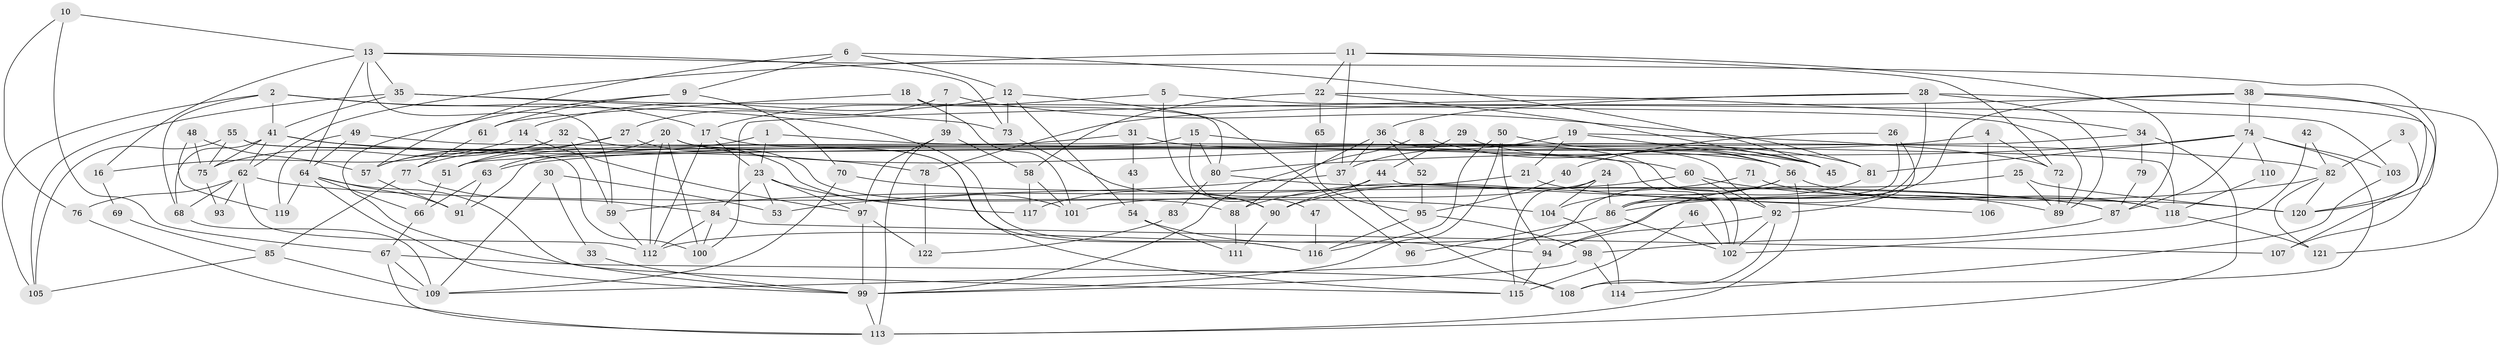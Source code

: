 // coarse degree distribution, {3: 0.20270270270270271, 5: 0.24324324324324326, 7: 0.13513513513513514, 4: 0.1891891891891892, 9: 0.013513513513513514, 6: 0.0945945945945946, 2: 0.02702702702702703, 8: 0.08108108108108109, 10: 0.013513513513513514}
// Generated by graph-tools (version 1.1) at 2025/37/03/04/25 23:37:02]
// undirected, 122 vertices, 244 edges
graph export_dot {
  node [color=gray90,style=filled];
  1;
  2;
  3;
  4;
  5;
  6;
  7;
  8;
  9;
  10;
  11;
  12;
  13;
  14;
  15;
  16;
  17;
  18;
  19;
  20;
  21;
  22;
  23;
  24;
  25;
  26;
  27;
  28;
  29;
  30;
  31;
  32;
  33;
  34;
  35;
  36;
  37;
  38;
  39;
  40;
  41;
  42;
  43;
  44;
  45;
  46;
  47;
  48;
  49;
  50;
  51;
  52;
  53;
  54;
  55;
  56;
  57;
  58;
  59;
  60;
  61;
  62;
  63;
  64;
  65;
  66;
  67;
  68;
  69;
  70;
  71;
  72;
  73;
  74;
  75;
  76;
  77;
  78;
  79;
  80;
  81;
  82;
  83;
  84;
  85;
  86;
  87;
  88;
  89;
  90;
  91;
  92;
  93;
  94;
  95;
  96;
  97;
  98;
  99;
  100;
  101;
  102;
  103;
  104;
  105;
  106;
  107;
  108;
  109;
  110;
  111;
  112;
  113;
  114;
  115;
  116;
  117;
  118;
  119;
  120;
  121;
  122;
  1 -- 82;
  1 -- 77;
  1 -- 23;
  2 -- 17;
  2 -- 105;
  2 -- 41;
  2 -- 68;
  2 -- 116;
  3 -- 82;
  3 -- 107;
  4 -- 63;
  4 -- 72;
  4 -- 106;
  5 -- 17;
  5 -- 90;
  5 -- 103;
  6 -- 45;
  6 -- 9;
  6 -- 12;
  6 -- 57;
  7 -- 81;
  7 -- 27;
  7 -- 39;
  8 -- 99;
  8 -- 45;
  9 -- 99;
  9 -- 70;
  9 -- 61;
  10 -- 67;
  10 -- 76;
  10 -- 13;
  11 -- 72;
  11 -- 62;
  11 -- 22;
  11 -- 37;
  11 -- 87;
  12 -- 73;
  12 -- 14;
  12 -- 54;
  12 -- 96;
  13 -- 64;
  13 -- 16;
  13 -- 35;
  13 -- 59;
  13 -- 73;
  13 -- 120;
  14 -- 97;
  14 -- 16;
  15 -- 91;
  15 -- 80;
  15 -- 47;
  15 -- 118;
  16 -- 69;
  17 -- 23;
  17 -- 112;
  17 -- 115;
  18 -- 61;
  18 -- 101;
  18 -- 80;
  19 -- 37;
  19 -- 21;
  19 -- 45;
  19 -- 72;
  20 -- 100;
  20 -- 112;
  20 -- 63;
  20 -- 81;
  20 -- 116;
  21 -- 59;
  21 -- 118;
  22 -- 58;
  22 -- 34;
  22 -- 45;
  22 -- 65;
  23 -- 97;
  23 -- 53;
  23 -- 84;
  23 -- 117;
  24 -- 86;
  24 -- 104;
  24 -- 101;
  24 -- 115;
  25 -- 120;
  25 -- 89;
  25 -- 112;
  26 -- 92;
  26 -- 86;
  26 -- 40;
  27 -- 51;
  27 -- 57;
  27 -- 88;
  28 -- 89;
  28 -- 100;
  28 -- 36;
  28 -- 86;
  28 -- 107;
  29 -- 56;
  29 -- 44;
  30 -- 109;
  30 -- 53;
  30 -- 33;
  31 -- 102;
  31 -- 51;
  31 -- 43;
  32 -- 57;
  32 -- 59;
  32 -- 75;
  32 -- 101;
  33 -- 99;
  34 -- 113;
  34 -- 51;
  34 -- 79;
  35 -- 41;
  35 -- 73;
  35 -- 89;
  35 -- 105;
  36 -- 92;
  36 -- 37;
  36 -- 52;
  36 -- 88;
  37 -- 53;
  37 -- 108;
  38 -- 94;
  38 -- 120;
  38 -- 74;
  38 -- 78;
  38 -- 121;
  39 -- 113;
  39 -- 58;
  39 -- 97;
  40 -- 95;
  41 -- 62;
  41 -- 60;
  41 -- 68;
  41 -- 75;
  41 -- 78;
  42 -- 82;
  42 -- 102;
  43 -- 54;
  44 -- 90;
  44 -- 117;
  44 -- 106;
  46 -- 102;
  46 -- 115;
  47 -- 116;
  48 -- 57;
  48 -- 75;
  48 -- 119;
  49 -- 64;
  49 -- 56;
  49 -- 119;
  50 -- 94;
  50 -- 116;
  50 -- 56;
  50 -- 99;
  51 -- 66;
  52 -- 95;
  54 -- 94;
  54 -- 111;
  55 -- 102;
  55 -- 75;
  55 -- 100;
  55 -- 105;
  56 -- 113;
  56 -- 104;
  56 -- 109;
  56 -- 118;
  57 -- 91;
  58 -- 101;
  58 -- 117;
  59 -- 112;
  60 -- 88;
  60 -- 89;
  60 -- 92;
  61 -- 77;
  62 -- 68;
  62 -- 104;
  62 -- 76;
  62 -- 93;
  62 -- 112;
  63 -- 66;
  63 -- 91;
  64 -- 115;
  64 -- 119;
  64 -- 66;
  64 -- 91;
  64 -- 99;
  65 -- 95;
  66 -- 67;
  67 -- 109;
  67 -- 108;
  67 -- 113;
  68 -- 109;
  69 -- 85;
  70 -- 87;
  70 -- 109;
  71 -- 120;
  71 -- 90;
  72 -- 89;
  73 -- 90;
  74 -- 87;
  74 -- 80;
  74 -- 81;
  74 -- 103;
  74 -- 108;
  74 -- 110;
  75 -- 93;
  76 -- 113;
  77 -- 84;
  77 -- 85;
  78 -- 122;
  79 -- 87;
  80 -- 83;
  80 -- 87;
  81 -- 86;
  82 -- 86;
  82 -- 121;
  82 -- 120;
  83 -- 122;
  84 -- 112;
  84 -- 100;
  84 -- 107;
  85 -- 105;
  85 -- 109;
  86 -- 96;
  86 -- 102;
  87 -- 98;
  88 -- 111;
  90 -- 111;
  92 -- 108;
  92 -- 94;
  92 -- 102;
  94 -- 115;
  95 -- 98;
  95 -- 116;
  97 -- 99;
  97 -- 122;
  98 -- 99;
  98 -- 114;
  99 -- 113;
  103 -- 114;
  104 -- 114;
  110 -- 118;
  118 -- 121;
}

